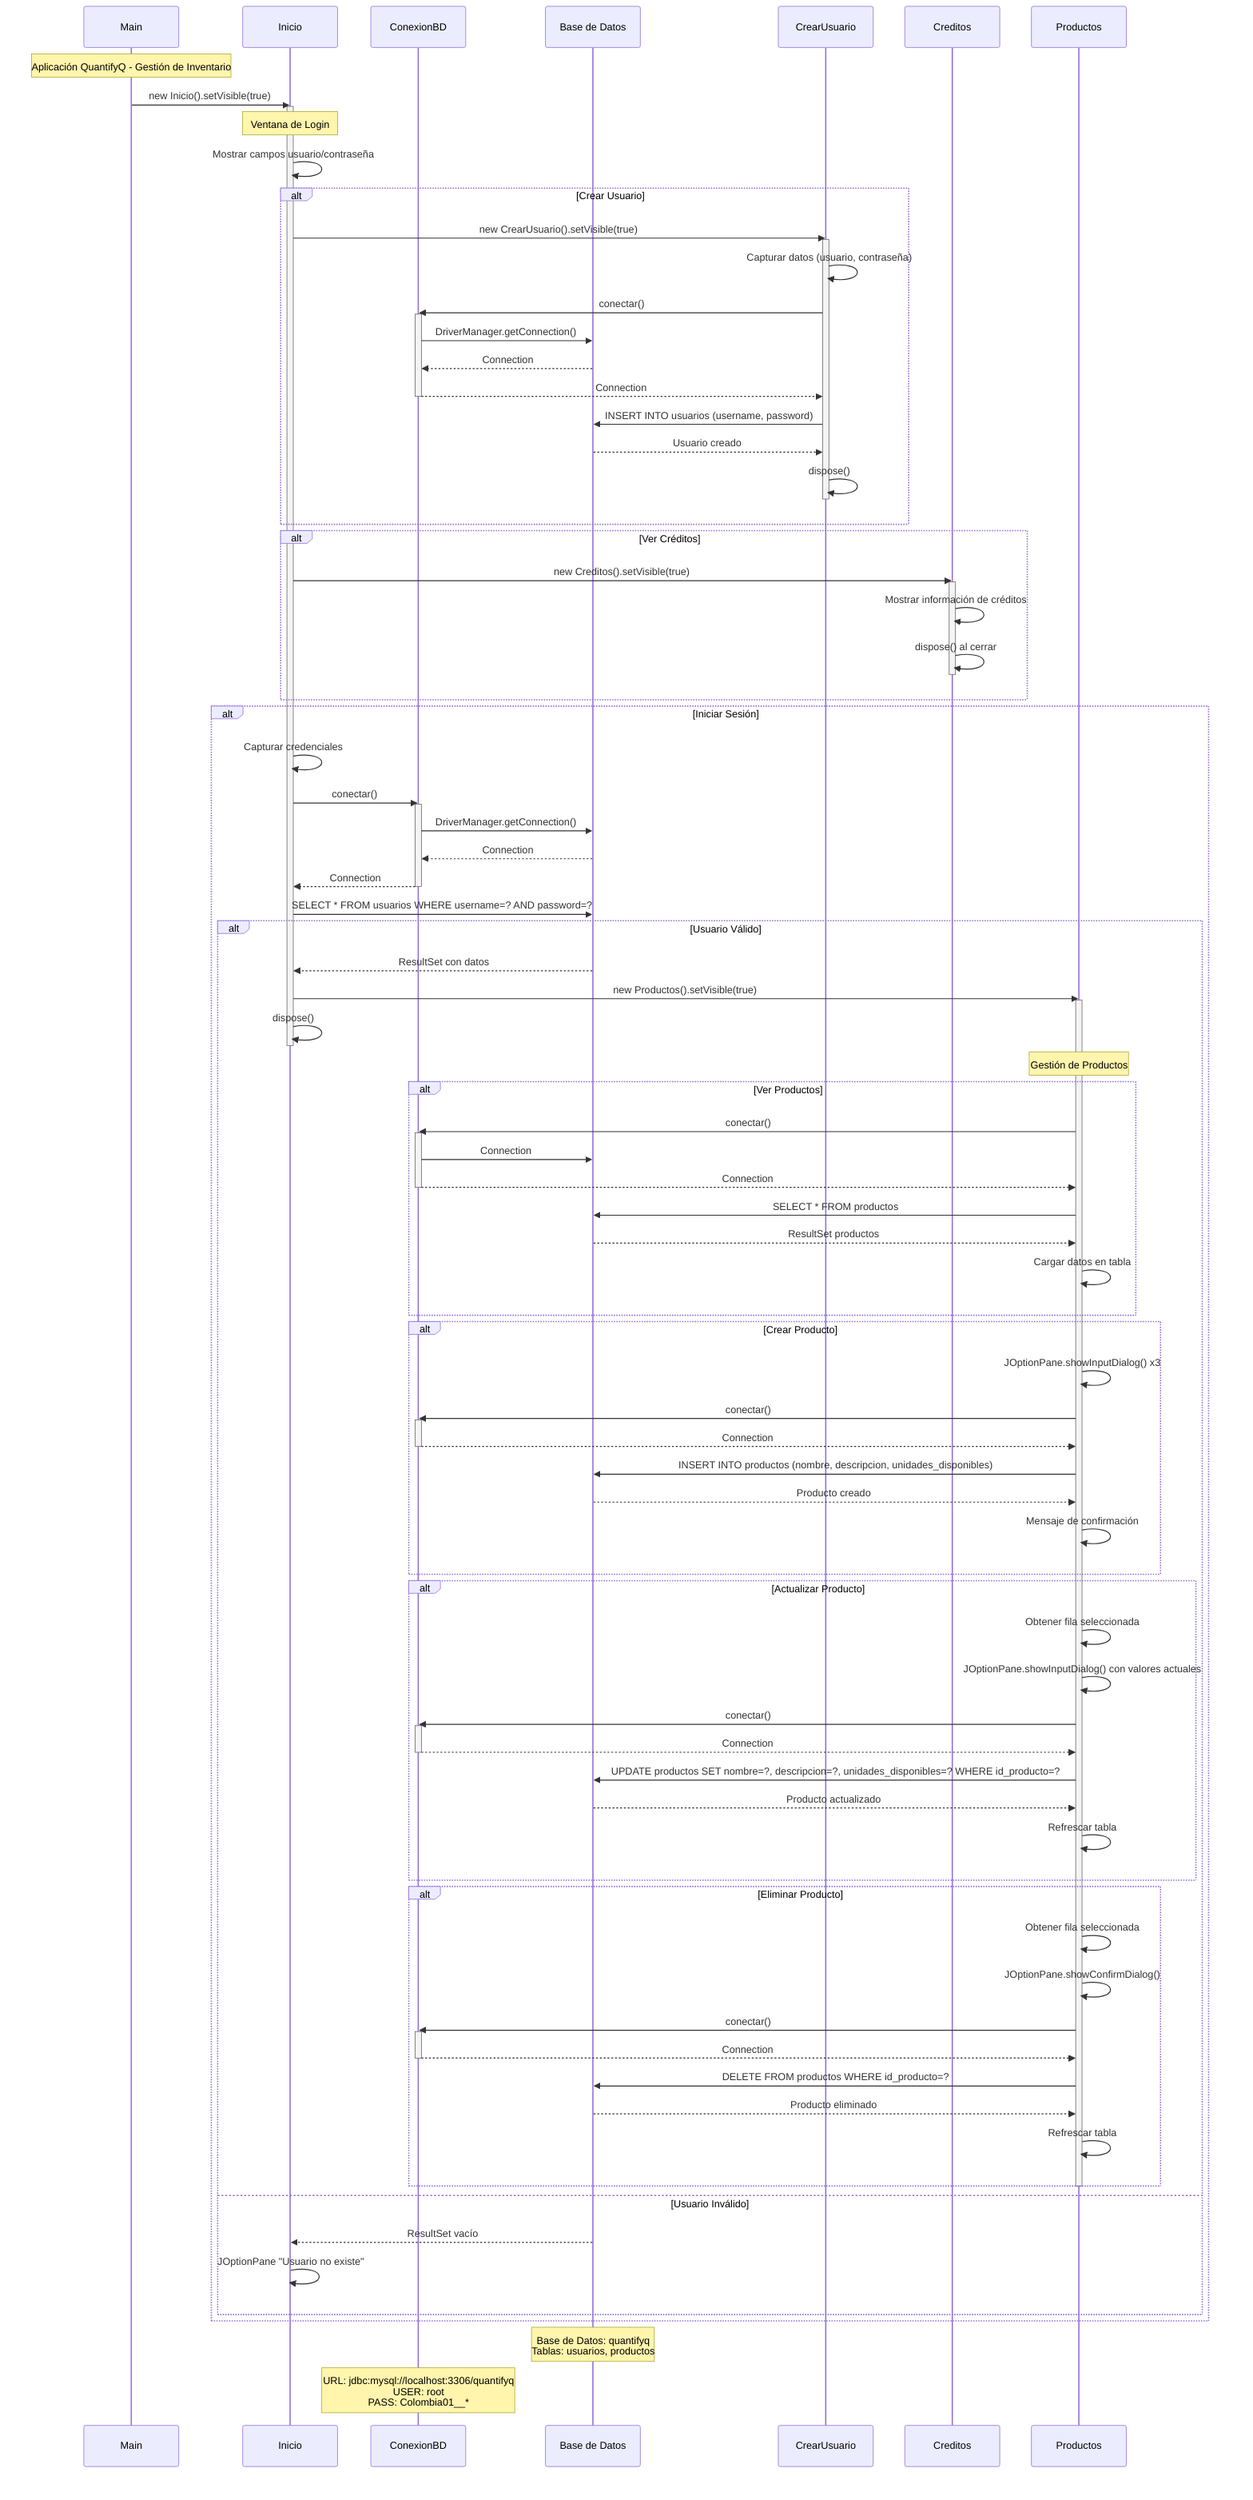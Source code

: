 sequenceDiagram
    participant Main
    participant Inicio
    participant ConexionBD
    participant MySQL as Base de Datos
    participant CrearUsuario
    participant Creditos
    participant Productos

    Note over Main: Aplicación QuantifyQ - Gestión de Inventario
    
    Main->>Inicio: new Inicio().setVisible(true)
    activate Inicio
    
    Note over Inicio: Ventana de Login
    Inicio->>Inicio: Mostrar campos usuario/contraseña
    
    alt Crear Usuario
        Inicio->>CrearUsuario: new CrearUsuario().setVisible(true)
        activate CrearUsuario
        CrearUsuario->>CrearUsuario: Capturar datos (usuario, contraseña)
        CrearUsuario->>ConexionBD: conectar()
        activate ConexionBD
        ConexionBD->>MySQL: DriverManager.getConnection()
        MySQL-->>ConexionBD: Connection
        ConexionBD-->>CrearUsuario: Connection
        deactivate ConexionBD
        CrearUsuario->>MySQL: INSERT INTO usuarios (username, password)
        MySQL-->>CrearUsuario: Usuario creado
        CrearUsuario->>CrearUsuario: dispose()
        deactivate CrearUsuario
    end
    
    alt Ver Créditos
        Inicio->>Creditos: new Creditos().setVisible(true)
        activate Creditos
        Creditos->>Creditos: Mostrar información de créditos
        Creditos->>Creditos: dispose() al cerrar
        deactivate Creditos
    end
    
    alt Iniciar Sesión
        Inicio->>Inicio: Capturar credenciales
        Inicio->>ConexionBD: conectar()
        activate ConexionBD
        ConexionBD->>MySQL: DriverManager.getConnection()
        MySQL-->>ConexionBD: Connection
        ConexionBD-->>Inicio: Connection
        deactivate ConexionBD
        Inicio->>MySQL: SELECT * FROM usuarios WHERE username=? AND password=?
        
        alt Usuario Válido
            MySQL-->>Inicio: ResultSet con datos
            Inicio->>Productos: new Productos().setVisible(true)
            activate Productos
            Inicio->>Inicio: dispose()
            deactivate Inicio
            
            Note over Productos: Gestión de Productos
            
            alt Ver Productos
                Productos->>ConexionBD: conectar()
                activate ConexionBD
                ConexionBD->>MySQL: Connection
                ConexionBD-->>Productos: Connection
                deactivate ConexionBD
                Productos->>MySQL: SELECT * FROM productos
                MySQL-->>Productos: ResultSet productos
                Productos->>Productos: Cargar datos en tabla
            end
            
            alt Crear Producto
                Productos->>Productos: JOptionPane.showInputDialog() x3
                Productos->>ConexionBD: conectar()
                activate ConexionBD
                ConexionBD-->>Productos: Connection
                deactivate ConexionBD
                Productos->>MySQL: INSERT INTO productos (nombre, descripcion, unidades_disponibles)
                MySQL-->>Productos: Producto creado
                Productos->>Productos: Mensaje de confirmación
            end
            
            alt Actualizar Producto
                Productos->>Productos: Obtener fila seleccionada
                Productos->>Productos: JOptionPane.showInputDialog() con valores actuales
                Productos->>ConexionBD: conectar()
                activate ConexionBD
                ConexionBD-->>Productos: Connection
                deactivate ConexionBD
                Productos->>MySQL: UPDATE productos SET nombre=?, descripcion=?, unidades_disponibles=? WHERE id_producto=?
                MySQL-->>Productos: Producto actualizado
                Productos->>Productos: Refrescar tabla
            end
            
            alt Eliminar Producto
                Productos->>Productos: Obtener fila seleccionada
                Productos->>Productos: JOptionPane.showConfirmDialog()
                Productos->>ConexionBD: conectar()
                activate ConexionBD
                ConexionBD-->>Productos: Connection
                deactivate ConexionBD
                Productos->>MySQL: DELETE FROM productos WHERE id_producto=?
                MySQL-->>Productos: Producto eliminado
                Productos->>Productos: Refrescar tabla
            end
            
            deactivate Productos
            
        else Usuario Inválido
            MySQL-->>Inicio: ResultSet vacío
            Inicio->>Inicio: JOptionPane "Usuario no existe"
        end
    end
    
    Note over MySQL: Base de Datos: quantifyq<br/>Tablas: usuarios, productos
    Note over ConexionBD: URL: jdbc:mysql://localhost:3306/quantifyq<br/>USER: root<br/>PASS: Colombia01__*